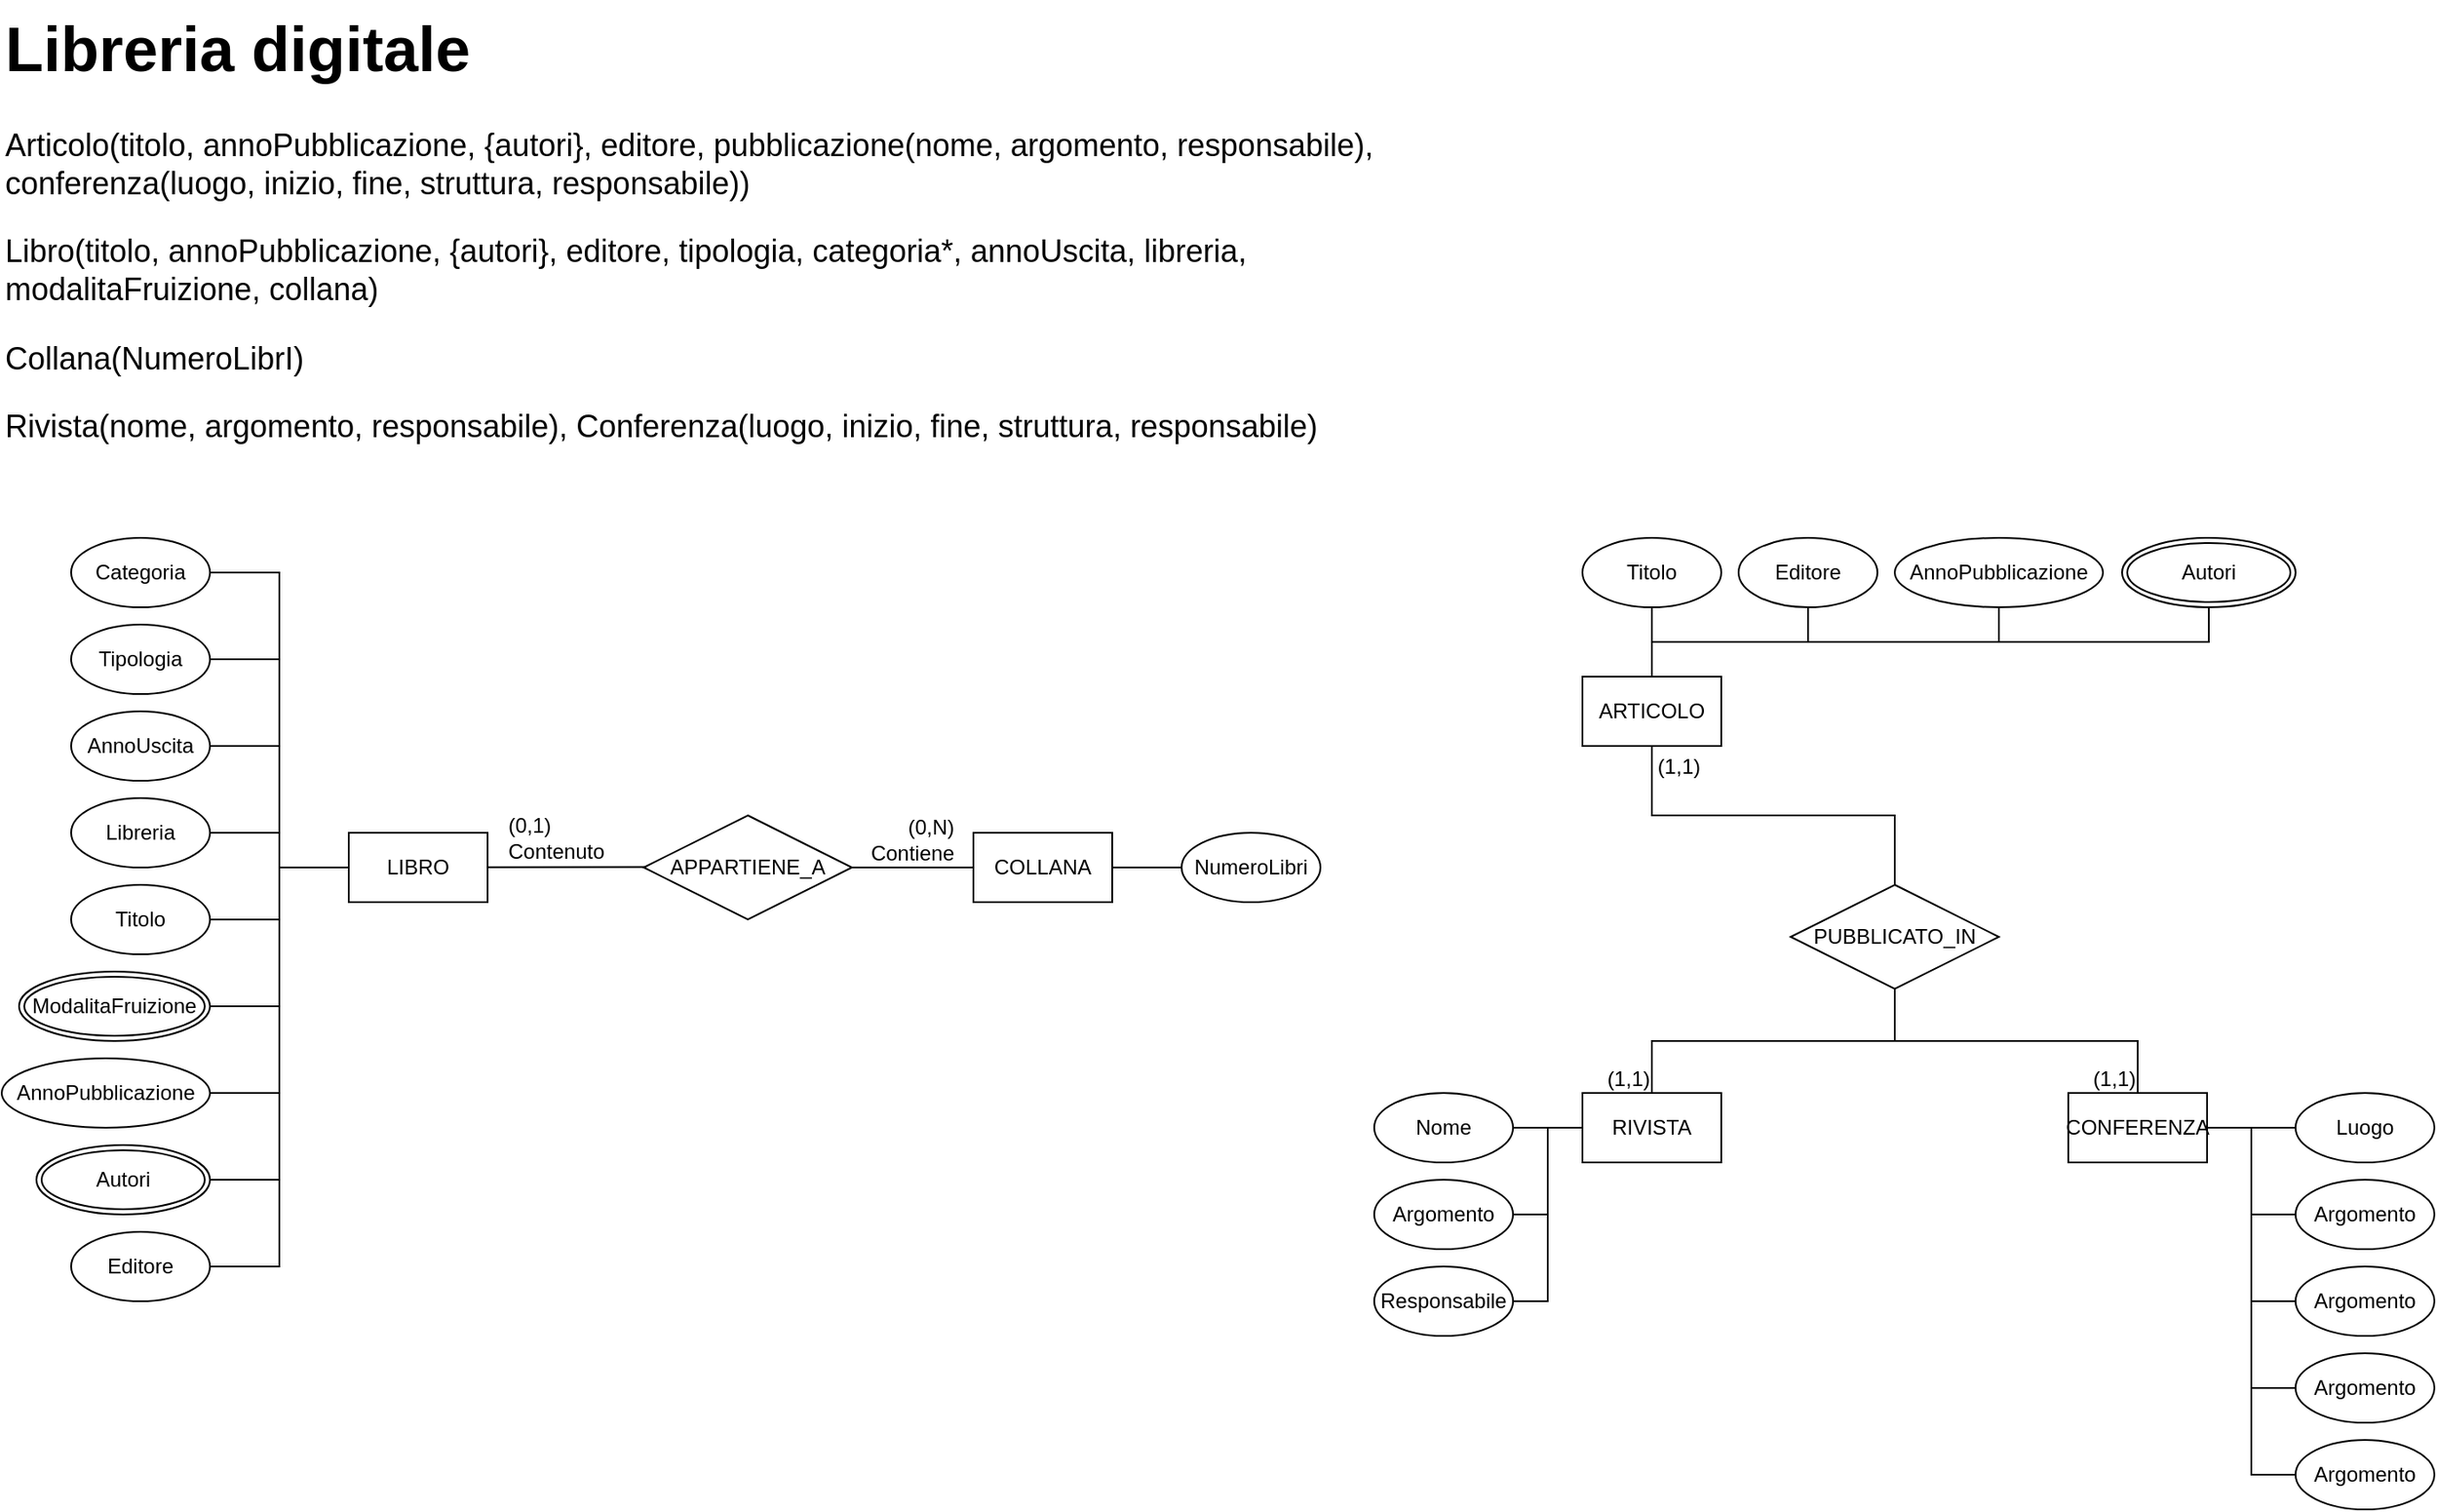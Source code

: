 <mxfile version="26.1.0">
  <diagram name="Page-1" id="hCh2-L-WzJlBCHf1ATzF">
    <mxGraphModel dx="1563" dy="1197" grid="1" gridSize="10" guides="1" tooltips="1" connect="1" arrows="1" fold="1" page="1" pageScale="1" pageWidth="827" pageHeight="1169" background="none" math="1" shadow="0">
      <root>
        <mxCell id="0" />
        <mxCell id="1" parent="0" />
        <mxCell id="3gT1epxU8pgeMeXcipZ9-1" value="&lt;h1 style=&quot;margin-top: 0px;&quot;&gt;Libreria digitale&lt;/h1&gt;&lt;p&gt;Articolo(titolo,&amp;nbsp;annoPubblicazione, {autori}, editore, pubblicazione(nome, argomento, responsabile), conferenza(luogo, inizio, fine, struttura, responsabile))&lt;/p&gt;&lt;p&gt;Libro(titolo, annoPubblicazione, {autori}, editore, tipologia, categoria*, annoUscita, libreria, modalitaFruizione, collana)&lt;/p&gt;&lt;p&gt;Collana(NumeroLibrI)&lt;/p&gt;&lt;p&gt;Rivista(nome, argomento, responsabile), Conferenza(luogo, inizio, fine, struttura, responsabile)&lt;/p&gt;" style="text;html=1;whiteSpace=wrap;overflow=hidden;rounded=0;fontSize=18;movable=1;resizable=1;rotatable=1;deletable=1;editable=1;locked=0;connectable=1;" parent="1" vertex="1">
          <mxGeometry x="9" y="10" width="810" height="260" as="geometry" />
        </mxCell>
        <mxCell id="ZXgn2BJdAuPuCcgPqNGy-24" value="LIBRO" style="whiteSpace=wrap;html=1;align=center;" vertex="1" parent="1">
          <mxGeometry x="209" y="490" width="80" height="40" as="geometry" />
        </mxCell>
        <mxCell id="ZXgn2BJdAuPuCcgPqNGy-25" value="ARTICOLO" style="whiteSpace=wrap;html=1;align=center;" vertex="1" parent="1">
          <mxGeometry x="920" y="400" width="80" height="40" as="geometry" />
        </mxCell>
        <mxCell id="ZXgn2BJdAuPuCcgPqNGy-26" value="Titolo" style="ellipse;whiteSpace=wrap;html=1;align=center;" vertex="1" parent="1">
          <mxGeometry x="49" y="520" width="80" height="40" as="geometry" />
        </mxCell>
        <mxCell id="ZXgn2BJdAuPuCcgPqNGy-57" value="AnnoPubblicazione" style="ellipse;whiteSpace=wrap;html=1;align=center;" vertex="1" parent="1">
          <mxGeometry x="9" y="620" width="120" height="40" as="geometry" />
        </mxCell>
        <mxCell id="ZXgn2BJdAuPuCcgPqNGy-59" value="Autori" style="ellipse;shape=doubleEllipse;margin=3;whiteSpace=wrap;html=1;align=center;" vertex="1" parent="1">
          <mxGeometry x="29" y="670" width="100" height="40" as="geometry" />
        </mxCell>
        <mxCell id="ZXgn2BJdAuPuCcgPqNGy-60" value="Editore" style="ellipse;whiteSpace=wrap;html=1;align=center;" vertex="1" parent="1">
          <mxGeometry x="49" y="720" width="80" height="40" as="geometry" />
        </mxCell>
        <mxCell id="ZXgn2BJdAuPuCcgPqNGy-61" value="Tipologia" style="ellipse;whiteSpace=wrap;html=1;align=center;" vertex="1" parent="1">
          <mxGeometry x="49" y="370" width="80" height="40" as="geometry" />
        </mxCell>
        <mxCell id="ZXgn2BJdAuPuCcgPqNGy-67" value="Categoria" style="ellipse;whiteSpace=wrap;html=1;align=center;" vertex="1" parent="1">
          <mxGeometry x="49" y="320" width="80" height="40" as="geometry" />
        </mxCell>
        <mxCell id="ZXgn2BJdAuPuCcgPqNGy-68" value="AnnoUscita" style="ellipse;whiteSpace=wrap;html=1;align=center;" vertex="1" parent="1">
          <mxGeometry x="49" y="420" width="80" height="40" as="geometry" />
        </mxCell>
        <mxCell id="ZXgn2BJdAuPuCcgPqNGy-69" value="Libreria" style="ellipse;whiteSpace=wrap;html=1;align=center;" vertex="1" parent="1">
          <mxGeometry x="49" y="470" width="80" height="40" as="geometry" />
        </mxCell>
        <mxCell id="ZXgn2BJdAuPuCcgPqNGy-70" value="ModalitaFruizione" style="ellipse;shape=doubleEllipse;margin=3;whiteSpace=wrap;html=1;align=center;" vertex="1" parent="1">
          <mxGeometry x="19" y="570" width="110" height="40" as="geometry" />
        </mxCell>
        <mxCell id="ZXgn2BJdAuPuCcgPqNGy-71" value="" style="endArrow=none;html=1;rounded=0;fontSize=12;startSize=8;endSize=8;jumpStyle=none;flowAnimation=0;edgeStyle=elbowEdgeStyle;" edge="1" parent="1" source="ZXgn2BJdAuPuCcgPqNGy-67" target="ZXgn2BJdAuPuCcgPqNGy-24">
          <mxGeometry relative="1" as="geometry">
            <mxPoint x="169" y="380" as="sourcePoint" />
            <mxPoint x="329" y="380" as="targetPoint" />
          </mxGeometry>
        </mxCell>
        <mxCell id="ZXgn2BJdAuPuCcgPqNGy-72" value="" style="endArrow=none;html=1;rounded=0;fontSize=12;startSize=8;endSize=8;edgeStyle=elbowEdgeStyle;" edge="1" parent="1" source="ZXgn2BJdAuPuCcgPqNGy-61" target="ZXgn2BJdAuPuCcgPqNGy-24">
          <mxGeometry relative="1" as="geometry">
            <mxPoint x="269" y="410" as="sourcePoint" />
            <mxPoint x="429" y="410" as="targetPoint" />
          </mxGeometry>
        </mxCell>
        <mxCell id="ZXgn2BJdAuPuCcgPqNGy-73" value="" style="endArrow=none;html=1;rounded=0;fontSize=12;startSize=8;endSize=8;edgeStyle=elbowEdgeStyle;" edge="1" parent="1" source="ZXgn2BJdAuPuCcgPqNGy-69" target="ZXgn2BJdAuPuCcgPqNGy-24">
          <mxGeometry relative="1" as="geometry">
            <mxPoint x="209" y="600" as="sourcePoint" />
            <mxPoint x="369" y="600" as="targetPoint" />
          </mxGeometry>
        </mxCell>
        <mxCell id="ZXgn2BJdAuPuCcgPqNGy-74" value="" style="endArrow=none;html=1;rounded=0;fontSize=12;startSize=8;endSize=8;edgeStyle=elbowEdgeStyle;" edge="1" parent="1" source="ZXgn2BJdAuPuCcgPqNGy-68" target="ZXgn2BJdAuPuCcgPqNGy-24">
          <mxGeometry relative="1" as="geometry">
            <mxPoint x="179" y="600" as="sourcePoint" />
            <mxPoint x="339" y="600" as="targetPoint" />
          </mxGeometry>
        </mxCell>
        <mxCell id="ZXgn2BJdAuPuCcgPqNGy-75" value="" style="endArrow=none;html=1;rounded=0;fontSize=12;startSize=8;endSize=8;edgeStyle=elbowEdgeStyle;" edge="1" parent="1" source="ZXgn2BJdAuPuCcgPqNGy-26" target="ZXgn2BJdAuPuCcgPqNGy-24">
          <mxGeometry relative="1" as="geometry">
            <mxPoint x="209" y="620" as="sourcePoint" />
            <mxPoint x="369" y="620" as="targetPoint" />
          </mxGeometry>
        </mxCell>
        <mxCell id="ZXgn2BJdAuPuCcgPqNGy-76" value="" style="endArrow=none;html=1;rounded=0;fontSize=12;startSize=8;endSize=8;edgeStyle=elbowEdgeStyle;" edge="1" parent="1" source="ZXgn2BJdAuPuCcgPqNGy-70" target="ZXgn2BJdAuPuCcgPqNGy-24">
          <mxGeometry relative="1" as="geometry">
            <mxPoint x="199" y="650" as="sourcePoint" />
            <mxPoint x="359" y="650" as="targetPoint" />
          </mxGeometry>
        </mxCell>
        <mxCell id="ZXgn2BJdAuPuCcgPqNGy-77" value="" style="endArrow=none;html=1;rounded=0;fontSize=12;startSize=8;endSize=8;edgeStyle=elbowEdgeStyle;" edge="1" parent="1" source="ZXgn2BJdAuPuCcgPqNGy-57" target="ZXgn2BJdAuPuCcgPqNGy-24">
          <mxGeometry relative="1" as="geometry">
            <mxPoint x="209" y="640" as="sourcePoint" />
            <mxPoint x="369" y="640" as="targetPoint" />
          </mxGeometry>
        </mxCell>
        <mxCell id="ZXgn2BJdAuPuCcgPqNGy-78" value="" style="endArrow=none;html=1;rounded=0;fontSize=12;startSize=8;endSize=8;edgeStyle=elbowEdgeStyle;" edge="1" parent="1" source="ZXgn2BJdAuPuCcgPqNGy-59" target="ZXgn2BJdAuPuCcgPqNGy-24">
          <mxGeometry relative="1" as="geometry">
            <mxPoint x="259" y="650" as="sourcePoint" />
            <mxPoint x="419" y="650" as="targetPoint" />
          </mxGeometry>
        </mxCell>
        <mxCell id="ZXgn2BJdAuPuCcgPqNGy-79" value="" style="endArrow=none;html=1;rounded=0;fontSize=12;startSize=8;endSize=8;edgeStyle=elbowEdgeStyle;" edge="1" parent="1" source="ZXgn2BJdAuPuCcgPqNGy-60" target="ZXgn2BJdAuPuCcgPqNGy-24">
          <mxGeometry relative="1" as="geometry">
            <mxPoint x="219" y="640" as="sourcePoint" />
            <mxPoint x="379" y="640" as="targetPoint" />
          </mxGeometry>
        </mxCell>
        <mxCell id="ZXgn2BJdAuPuCcgPqNGy-80" value="COLLANA" style="whiteSpace=wrap;html=1;align=center;" vertex="1" parent="1">
          <mxGeometry x="569" y="490" width="80" height="40" as="geometry" />
        </mxCell>
        <mxCell id="ZXgn2BJdAuPuCcgPqNGy-81" value="NumeroLibri" style="ellipse;whiteSpace=wrap;html=1;align=center;" vertex="1" parent="1">
          <mxGeometry x="689" y="490" width="80" height="40" as="geometry" />
        </mxCell>
        <mxCell id="ZXgn2BJdAuPuCcgPqNGy-82" value="APPARTIENE_A" style="shape=rhombus;perimeter=rhombusPerimeter;whiteSpace=wrap;html=1;align=center;" vertex="1" parent="1">
          <mxGeometry x="379" y="480" width="120" height="60" as="geometry" />
        </mxCell>
        <mxCell id="ZXgn2BJdAuPuCcgPqNGy-100" value="" style="endArrow=none;html=1;rounded=0;fontSize=12;startSize=8;endSize=8;curved=1;" edge="1" parent="1" source="ZXgn2BJdAuPuCcgPqNGy-24" target="ZXgn2BJdAuPuCcgPqNGy-82">
          <mxGeometry relative="1" as="geometry">
            <mxPoint x="309" y="509.64" as="sourcePoint" />
            <mxPoint x="399.0" y="509.64" as="targetPoint" />
            <Array as="points">
              <mxPoint x="349" y="509.64" />
            </Array>
          </mxGeometry>
        </mxCell>
        <mxCell id="ZXgn2BJdAuPuCcgPqNGy-101" value="(0,1)&lt;br&gt;Contenuto" style="resizable=0;html=1;whiteSpace=wrap;align=left;verticalAlign=bottom;" connectable="0" vertex="1" parent="ZXgn2BJdAuPuCcgPqNGy-100">
          <mxGeometry x="1" relative="1" as="geometry">
            <mxPoint x="-80" as="offset" />
          </mxGeometry>
        </mxCell>
        <mxCell id="ZXgn2BJdAuPuCcgPqNGy-102" value="" style="endArrow=none;html=1;rounded=0;fontSize=12;startSize=8;endSize=8;curved=1;" edge="1" parent="1" source="ZXgn2BJdAuPuCcgPqNGy-82" target="ZXgn2BJdAuPuCcgPqNGy-80">
          <mxGeometry relative="1" as="geometry">
            <mxPoint x="349" y="630" as="sourcePoint" />
            <mxPoint x="509" y="630" as="targetPoint" />
          </mxGeometry>
        </mxCell>
        <mxCell id="ZXgn2BJdAuPuCcgPqNGy-103" value="(0,N)&lt;br&gt;Contiene" style="resizable=0;html=1;whiteSpace=wrap;align=right;verticalAlign=bottom;" connectable="0" vertex="1" parent="ZXgn2BJdAuPuCcgPqNGy-102">
          <mxGeometry x="1" relative="1" as="geometry">
            <mxPoint x="-10" as="offset" />
          </mxGeometry>
        </mxCell>
        <mxCell id="ZXgn2BJdAuPuCcgPqNGy-105" value="" style="endArrow=none;html=1;rounded=0;fontSize=12;startSize=8;endSize=8;curved=1;" edge="1" parent="1" source="ZXgn2BJdAuPuCcgPqNGy-80" target="ZXgn2BJdAuPuCcgPqNGy-81">
          <mxGeometry relative="1" as="geometry">
            <mxPoint x="469" y="580" as="sourcePoint" />
            <mxPoint x="629" y="580" as="targetPoint" />
          </mxGeometry>
        </mxCell>
        <mxCell id="ZXgn2BJdAuPuCcgPqNGy-106" value="Titolo" style="ellipse;whiteSpace=wrap;html=1;align=center;" vertex="1" parent="1">
          <mxGeometry x="920" y="320" width="80" height="40" as="geometry" />
        </mxCell>
        <mxCell id="ZXgn2BJdAuPuCcgPqNGy-107" value="AnnoPubblicazione" style="ellipse;whiteSpace=wrap;html=1;align=center;" vertex="1" parent="1">
          <mxGeometry x="1100" y="320" width="120" height="40" as="geometry" />
        </mxCell>
        <mxCell id="ZXgn2BJdAuPuCcgPqNGy-108" value="Autori" style="ellipse;shape=doubleEllipse;margin=3;whiteSpace=wrap;html=1;align=center;" vertex="1" parent="1">
          <mxGeometry x="1231" y="320" width="100" height="40" as="geometry" />
        </mxCell>
        <mxCell id="ZXgn2BJdAuPuCcgPqNGy-109" value="Editore" style="ellipse;whiteSpace=wrap;html=1;align=center;" vertex="1" parent="1">
          <mxGeometry x="1010" y="320" width="80" height="40" as="geometry" />
        </mxCell>
        <mxCell id="ZXgn2BJdAuPuCcgPqNGy-111" value="" style="endArrow=none;html=1;rounded=0;fontSize=12;startSize=8;endSize=8;edgeStyle=elbowEdgeStyle;elbow=vertical;" edge="1" parent="1" source="ZXgn2BJdAuPuCcgPqNGy-25" target="ZXgn2BJdAuPuCcgPqNGy-106">
          <mxGeometry relative="1" as="geometry">
            <mxPoint x="870" y="460" as="sourcePoint" />
            <mxPoint x="1030" y="460" as="targetPoint" />
          </mxGeometry>
        </mxCell>
        <mxCell id="ZXgn2BJdAuPuCcgPqNGy-112" value="" style="endArrow=none;html=1;rounded=0;fontSize=12;startSize=8;endSize=8;edgeStyle=elbowEdgeStyle;elbow=vertical;" edge="1" parent="1" source="ZXgn2BJdAuPuCcgPqNGy-25" target="ZXgn2BJdAuPuCcgPqNGy-109">
          <mxGeometry relative="1" as="geometry">
            <mxPoint x="930" y="490" as="sourcePoint" />
            <mxPoint x="1090" y="490" as="targetPoint" />
          </mxGeometry>
        </mxCell>
        <mxCell id="ZXgn2BJdAuPuCcgPqNGy-113" value="" style="endArrow=none;html=1;rounded=0;fontSize=12;startSize=8;endSize=8;edgeStyle=elbowEdgeStyle;elbow=vertical;" edge="1" parent="1" source="ZXgn2BJdAuPuCcgPqNGy-25" target="ZXgn2BJdAuPuCcgPqNGy-107">
          <mxGeometry relative="1" as="geometry">
            <mxPoint x="940" y="440" as="sourcePoint" />
            <mxPoint x="1100" y="440" as="targetPoint" />
          </mxGeometry>
        </mxCell>
        <mxCell id="ZXgn2BJdAuPuCcgPqNGy-114" value="" style="endArrow=none;html=1;rounded=0;fontSize=12;startSize=8;endSize=8;edgeStyle=elbowEdgeStyle;elbow=vertical;" edge="1" parent="1" source="ZXgn2BJdAuPuCcgPqNGy-25" target="ZXgn2BJdAuPuCcgPqNGy-108">
          <mxGeometry relative="1" as="geometry">
            <mxPoint x="990" y="460" as="sourcePoint" />
            <mxPoint x="1150" y="460" as="targetPoint" />
          </mxGeometry>
        </mxCell>
        <mxCell id="ZXgn2BJdAuPuCcgPqNGy-110" value="RIVISTA" style="whiteSpace=wrap;html=1;align=center;" vertex="1" parent="1">
          <mxGeometry x="920" y="640" width="80" height="40" as="geometry" />
        </mxCell>
        <mxCell id="ZXgn2BJdAuPuCcgPqNGy-115" value="CONFERENZA" style="whiteSpace=wrap;html=1;align=center;" vertex="1" parent="1">
          <mxGeometry x="1200" y="640" width="80" height="40" as="geometry" />
        </mxCell>
        <mxCell id="ZXgn2BJdAuPuCcgPqNGy-116" value="Nome" style="ellipse;whiteSpace=wrap;html=1;align=center;" vertex="1" parent="1">
          <mxGeometry x="800" y="640" width="80" height="40" as="geometry" />
        </mxCell>
        <mxCell id="ZXgn2BJdAuPuCcgPqNGy-117" value="Argomento" style="ellipse;whiteSpace=wrap;html=1;align=center;" vertex="1" parent="1">
          <mxGeometry x="800" y="690" width="80" height="40" as="geometry" />
        </mxCell>
        <mxCell id="ZXgn2BJdAuPuCcgPqNGy-118" value="Responsabile" style="ellipse;whiteSpace=wrap;html=1;align=center;" vertex="1" parent="1">
          <mxGeometry x="800" y="740" width="80" height="40" as="geometry" />
        </mxCell>
        <mxCell id="ZXgn2BJdAuPuCcgPqNGy-119" value="Luogo" style="ellipse;whiteSpace=wrap;html=1;align=center;" vertex="1" parent="1">
          <mxGeometry x="1331" y="640" width="80" height="40" as="geometry" />
        </mxCell>
        <mxCell id="ZXgn2BJdAuPuCcgPqNGy-120" value="Argomento" style="ellipse;whiteSpace=wrap;html=1;align=center;" vertex="1" parent="1">
          <mxGeometry x="1331" y="690" width="80" height="40" as="geometry" />
        </mxCell>
        <mxCell id="ZXgn2BJdAuPuCcgPqNGy-121" value="Argomento" style="ellipse;whiteSpace=wrap;html=1;align=center;" vertex="1" parent="1">
          <mxGeometry x="1331" y="740" width="80" height="40" as="geometry" />
        </mxCell>
        <mxCell id="ZXgn2BJdAuPuCcgPqNGy-122" value="Argomento" style="ellipse;whiteSpace=wrap;html=1;align=center;" vertex="1" parent="1">
          <mxGeometry x="1331" y="790" width="80" height="40" as="geometry" />
        </mxCell>
        <mxCell id="ZXgn2BJdAuPuCcgPqNGy-123" value="Argomento" style="ellipse;whiteSpace=wrap;html=1;align=center;" vertex="1" parent="1">
          <mxGeometry x="1331" y="840" width="80" height="40" as="geometry" />
        </mxCell>
        <mxCell id="ZXgn2BJdAuPuCcgPqNGy-124" value="PUBBLICATO_IN" style="shape=rhombus;perimeter=rhombusPerimeter;whiteSpace=wrap;html=1;align=center;" vertex="1" parent="1">
          <mxGeometry x="1040" y="520" width="120" height="60" as="geometry" />
        </mxCell>
        <mxCell id="ZXgn2BJdAuPuCcgPqNGy-125" value="" style="endArrow=none;html=1;rounded=0;fontSize=12;startSize=8;endSize=8;edgeStyle=elbowEdgeStyle;" edge="1" parent="1" source="ZXgn2BJdAuPuCcgPqNGy-116" target="ZXgn2BJdAuPuCcgPqNGy-110">
          <mxGeometry relative="1" as="geometry">
            <mxPoint x="930" y="730" as="sourcePoint" />
            <mxPoint x="1090" y="730" as="targetPoint" />
          </mxGeometry>
        </mxCell>
        <mxCell id="ZXgn2BJdAuPuCcgPqNGy-126" value="" style="endArrow=none;html=1;rounded=0;fontSize=12;startSize=8;endSize=8;edgeStyle=elbowEdgeStyle;" edge="1" parent="1" source="ZXgn2BJdAuPuCcgPqNGy-117" target="ZXgn2BJdAuPuCcgPqNGy-110">
          <mxGeometry relative="1" as="geometry">
            <mxPoint x="830" y="720" as="sourcePoint" />
            <mxPoint x="1090" y="720" as="targetPoint" />
          </mxGeometry>
        </mxCell>
        <mxCell id="ZXgn2BJdAuPuCcgPqNGy-127" value="" style="endArrow=none;html=1;rounded=0;fontSize=12;startSize=8;endSize=8;edgeStyle=elbowEdgeStyle;" edge="1" parent="1" source="ZXgn2BJdAuPuCcgPqNGy-118" target="ZXgn2BJdAuPuCcgPqNGy-110">
          <mxGeometry relative="1" as="geometry">
            <mxPoint x="920" y="740" as="sourcePoint" />
            <mxPoint x="1080" y="740" as="targetPoint" />
          </mxGeometry>
        </mxCell>
        <mxCell id="ZXgn2BJdAuPuCcgPqNGy-128" value="" style="endArrow=none;html=1;rounded=0;fontSize=12;startSize=8;endSize=8;edgeStyle=elbowEdgeStyle;" edge="1" parent="1" source="ZXgn2BJdAuPuCcgPqNGy-115" target="ZXgn2BJdAuPuCcgPqNGy-119">
          <mxGeometry relative="1" as="geometry">
            <mxPoint x="1210" y="770" as="sourcePoint" />
            <mxPoint x="1370" y="770" as="targetPoint" />
          </mxGeometry>
        </mxCell>
        <mxCell id="ZXgn2BJdAuPuCcgPqNGy-129" value="" style="endArrow=none;html=1;rounded=0;fontSize=12;startSize=8;endSize=8;edgeStyle=elbowEdgeStyle;" edge="1" parent="1" source="ZXgn2BJdAuPuCcgPqNGy-115" target="ZXgn2BJdAuPuCcgPqNGy-120">
          <mxGeometry relative="1" as="geometry">
            <mxPoint x="1140" y="760" as="sourcePoint" />
            <mxPoint x="1300" y="760" as="targetPoint" />
          </mxGeometry>
        </mxCell>
        <mxCell id="ZXgn2BJdAuPuCcgPqNGy-130" value="" style="endArrow=none;html=1;rounded=0;fontSize=12;startSize=8;endSize=8;edgeStyle=elbowEdgeStyle;" edge="1" parent="1" source="ZXgn2BJdAuPuCcgPqNGy-115" target="ZXgn2BJdAuPuCcgPqNGy-121">
          <mxGeometry relative="1" as="geometry">
            <mxPoint x="1040" y="750" as="sourcePoint" />
            <mxPoint x="1200" y="750" as="targetPoint" />
          </mxGeometry>
        </mxCell>
        <mxCell id="ZXgn2BJdAuPuCcgPqNGy-131" value="" style="endArrow=none;html=1;rounded=0;fontSize=12;startSize=8;endSize=8;edgeStyle=elbowEdgeStyle;" edge="1" parent="1" source="ZXgn2BJdAuPuCcgPqNGy-115" target="ZXgn2BJdAuPuCcgPqNGy-122">
          <mxGeometry relative="1" as="geometry">
            <mxPoint x="1110" y="770" as="sourcePoint" />
            <mxPoint x="1270" y="770" as="targetPoint" />
          </mxGeometry>
        </mxCell>
        <mxCell id="ZXgn2BJdAuPuCcgPqNGy-132" value="" style="endArrow=none;html=1;rounded=0;fontSize=12;startSize=8;endSize=8;edgeStyle=elbowEdgeStyle;" edge="1" parent="1" source="ZXgn2BJdAuPuCcgPqNGy-115" target="ZXgn2BJdAuPuCcgPqNGy-123">
          <mxGeometry relative="1" as="geometry">
            <mxPoint x="1080" y="780" as="sourcePoint" />
            <mxPoint x="1380" y="860" as="targetPoint" />
          </mxGeometry>
        </mxCell>
        <mxCell id="ZXgn2BJdAuPuCcgPqNGy-135" value="" style="endArrow=none;html=1;rounded=0;fontSize=12;startSize=8;endSize=8;edgeStyle=elbowEdgeStyle;elbow=vertical;" edge="1" parent="1" source="ZXgn2BJdAuPuCcgPqNGy-124" target="ZXgn2BJdAuPuCcgPqNGy-25">
          <mxGeometry relative="1" as="geometry">
            <mxPoint x="870" y="480" as="sourcePoint" />
            <mxPoint x="990" y="460" as="targetPoint" />
          </mxGeometry>
        </mxCell>
        <mxCell id="ZXgn2BJdAuPuCcgPqNGy-136" value="(1,1)" style="resizable=0;html=1;whiteSpace=wrap;align=right;verticalAlign=bottom;" connectable="0" vertex="1" parent="ZXgn2BJdAuPuCcgPqNGy-135">
          <mxGeometry x="1" relative="1" as="geometry">
            <mxPoint x="29" y="20" as="offset" />
          </mxGeometry>
        </mxCell>
        <mxCell id="ZXgn2BJdAuPuCcgPqNGy-137" value="" style="endArrow=none;html=1;rounded=0;fontSize=12;startSize=8;endSize=8;edgeStyle=elbowEdgeStyle;elbow=vertical;" edge="1" parent="1" source="ZXgn2BJdAuPuCcgPqNGy-124" target="ZXgn2BJdAuPuCcgPqNGy-110">
          <mxGeometry relative="1" as="geometry">
            <mxPoint x="1050" y="650" as="sourcePoint" />
            <mxPoint x="1210" y="650" as="targetPoint" />
          </mxGeometry>
        </mxCell>
        <mxCell id="ZXgn2BJdAuPuCcgPqNGy-138" value="(1,1)" style="resizable=0;html=1;whiteSpace=wrap;align=right;verticalAlign=bottom;" connectable="0" vertex="1" parent="ZXgn2BJdAuPuCcgPqNGy-137">
          <mxGeometry x="1" relative="1" as="geometry" />
        </mxCell>
        <mxCell id="ZXgn2BJdAuPuCcgPqNGy-139" value="" style="endArrow=none;html=1;rounded=0;fontSize=12;startSize=8;endSize=8;edgeStyle=elbowEdgeStyle;elbow=vertical;" edge="1" parent="1" source="ZXgn2BJdAuPuCcgPqNGy-124" target="ZXgn2BJdAuPuCcgPqNGy-115">
          <mxGeometry relative="1" as="geometry">
            <mxPoint x="1060" y="650" as="sourcePoint" />
            <mxPoint x="1220" y="650" as="targetPoint" />
          </mxGeometry>
        </mxCell>
        <mxCell id="ZXgn2BJdAuPuCcgPqNGy-140" value="(1,1)" style="resizable=0;html=1;whiteSpace=wrap;align=right;verticalAlign=bottom;" connectable="0" vertex="1" parent="ZXgn2BJdAuPuCcgPqNGy-139">
          <mxGeometry x="1" relative="1" as="geometry" />
        </mxCell>
      </root>
    </mxGraphModel>
  </diagram>
</mxfile>
